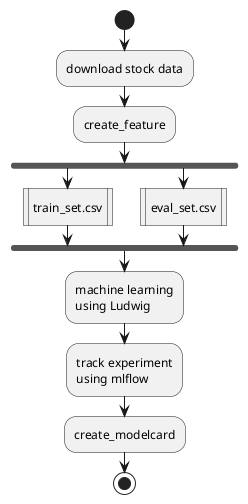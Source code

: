 @startuml
skinparam monochrome true
skinparam componentStyle uml2
skinparam linetype polyline
'allow_mixing

start
:download stock data;
:create_feature;
  fork
    :train_set.csv|
  fork again
    :eval_set.csv|
  end fork

:machine learning
using Ludwig;

:track experiment
using mlflow;

:create_modelcard;


stop
@enduml